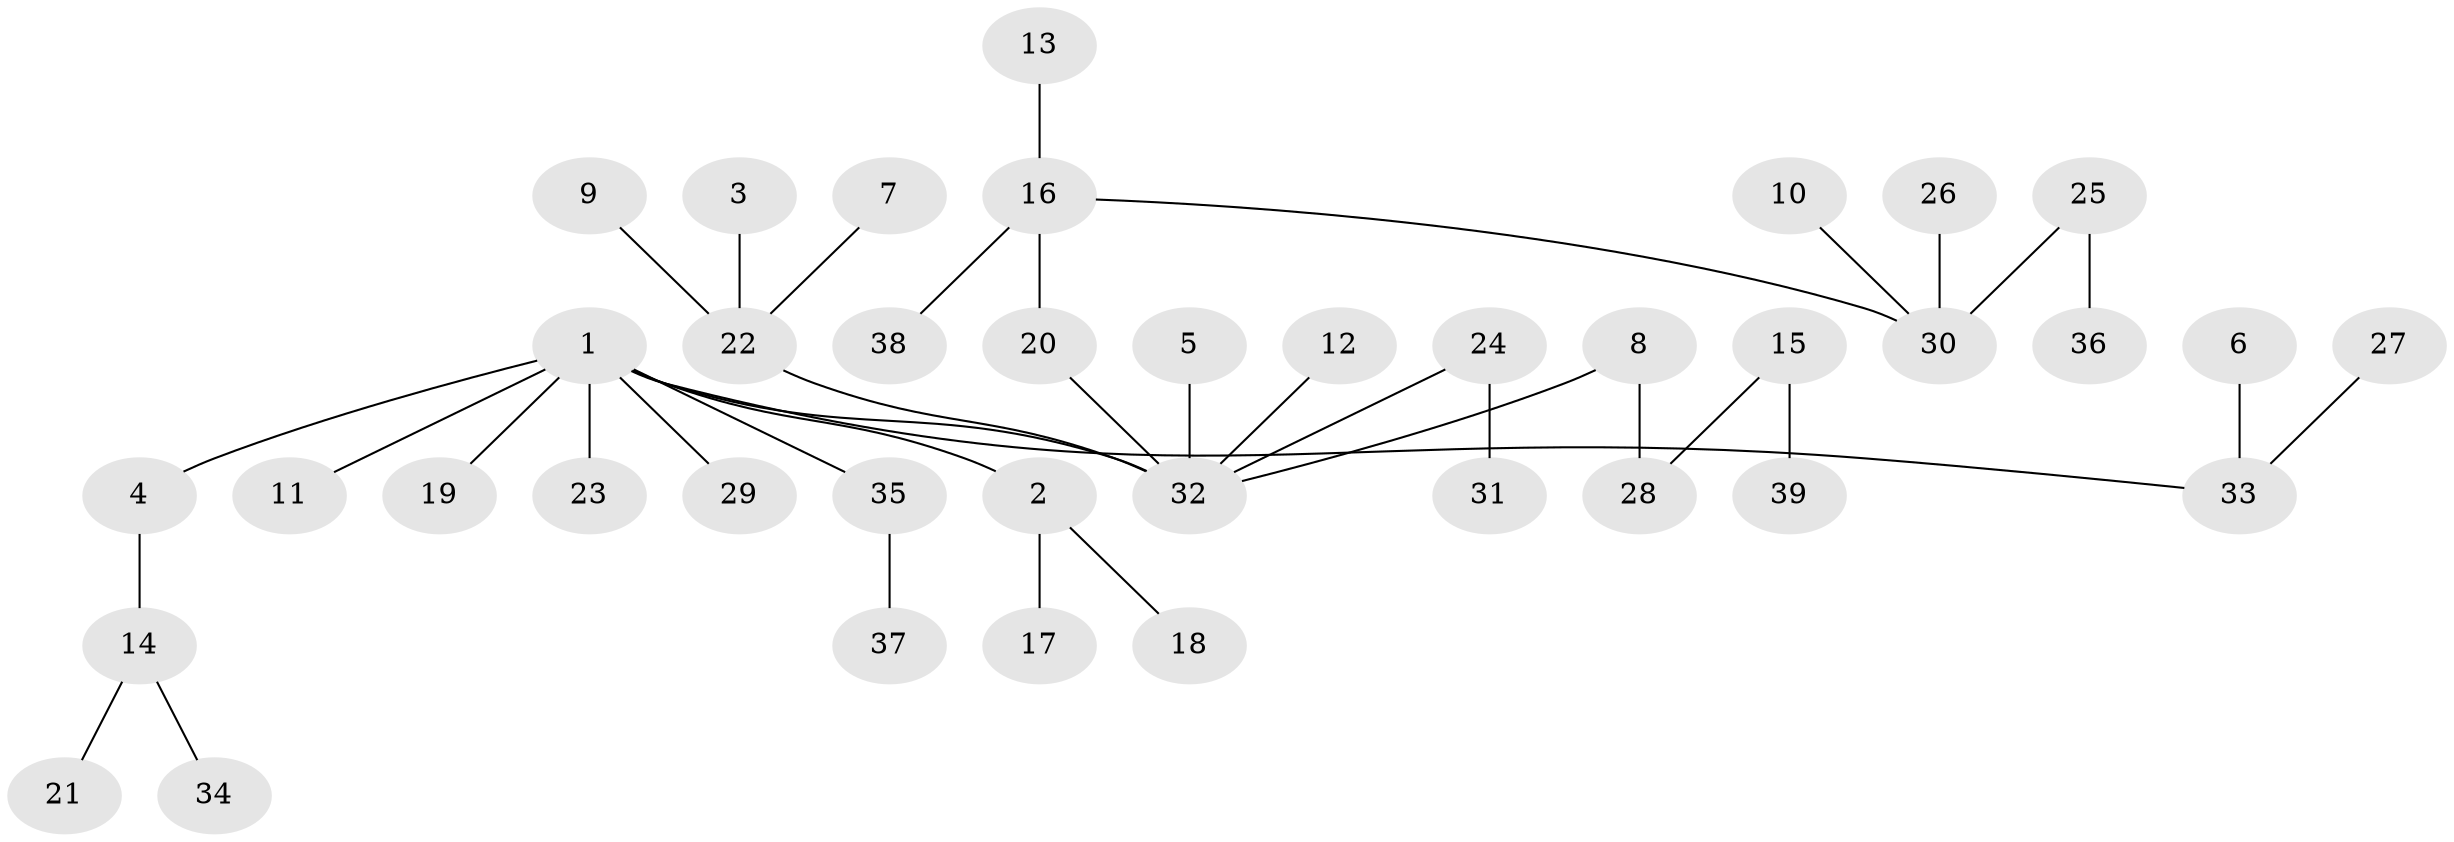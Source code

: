 // original degree distribution, {3: 0.16666666666666666, 7: 0.01282051282051282, 4: 0.0641025641025641, 8: 0.01282051282051282, 1: 0.5384615384615384, 2: 0.1794871794871795, 5: 0.02564102564102564}
// Generated by graph-tools (version 1.1) at 2025/26/03/09/25 03:26:28]
// undirected, 39 vertices, 38 edges
graph export_dot {
graph [start="1"]
  node [color=gray90,style=filled];
  1;
  2;
  3;
  4;
  5;
  6;
  7;
  8;
  9;
  10;
  11;
  12;
  13;
  14;
  15;
  16;
  17;
  18;
  19;
  20;
  21;
  22;
  23;
  24;
  25;
  26;
  27;
  28;
  29;
  30;
  31;
  32;
  33;
  34;
  35;
  36;
  37;
  38;
  39;
  1 -- 2 [weight=1.0];
  1 -- 4 [weight=1.0];
  1 -- 11 [weight=1.0];
  1 -- 19 [weight=1.0];
  1 -- 23 [weight=1.0];
  1 -- 29 [weight=1.0];
  1 -- 32 [weight=1.0];
  1 -- 33 [weight=1.0];
  1 -- 35 [weight=1.0];
  2 -- 17 [weight=1.0];
  2 -- 18 [weight=1.0];
  3 -- 22 [weight=1.0];
  4 -- 14 [weight=1.0];
  5 -- 32 [weight=1.0];
  6 -- 33 [weight=1.0];
  7 -- 22 [weight=1.0];
  8 -- 28 [weight=1.0];
  8 -- 32 [weight=1.0];
  9 -- 22 [weight=1.0];
  10 -- 30 [weight=1.0];
  12 -- 32 [weight=1.0];
  13 -- 16 [weight=1.0];
  14 -- 21 [weight=1.0];
  14 -- 34 [weight=1.0];
  15 -- 28 [weight=1.0];
  15 -- 39 [weight=1.0];
  16 -- 20 [weight=1.0];
  16 -- 30 [weight=1.0];
  16 -- 38 [weight=1.0];
  20 -- 32 [weight=1.0];
  22 -- 32 [weight=1.0];
  24 -- 31 [weight=1.0];
  24 -- 32 [weight=1.0];
  25 -- 30 [weight=1.0];
  25 -- 36 [weight=1.0];
  26 -- 30 [weight=1.0];
  27 -- 33 [weight=1.0];
  35 -- 37 [weight=1.0];
}
